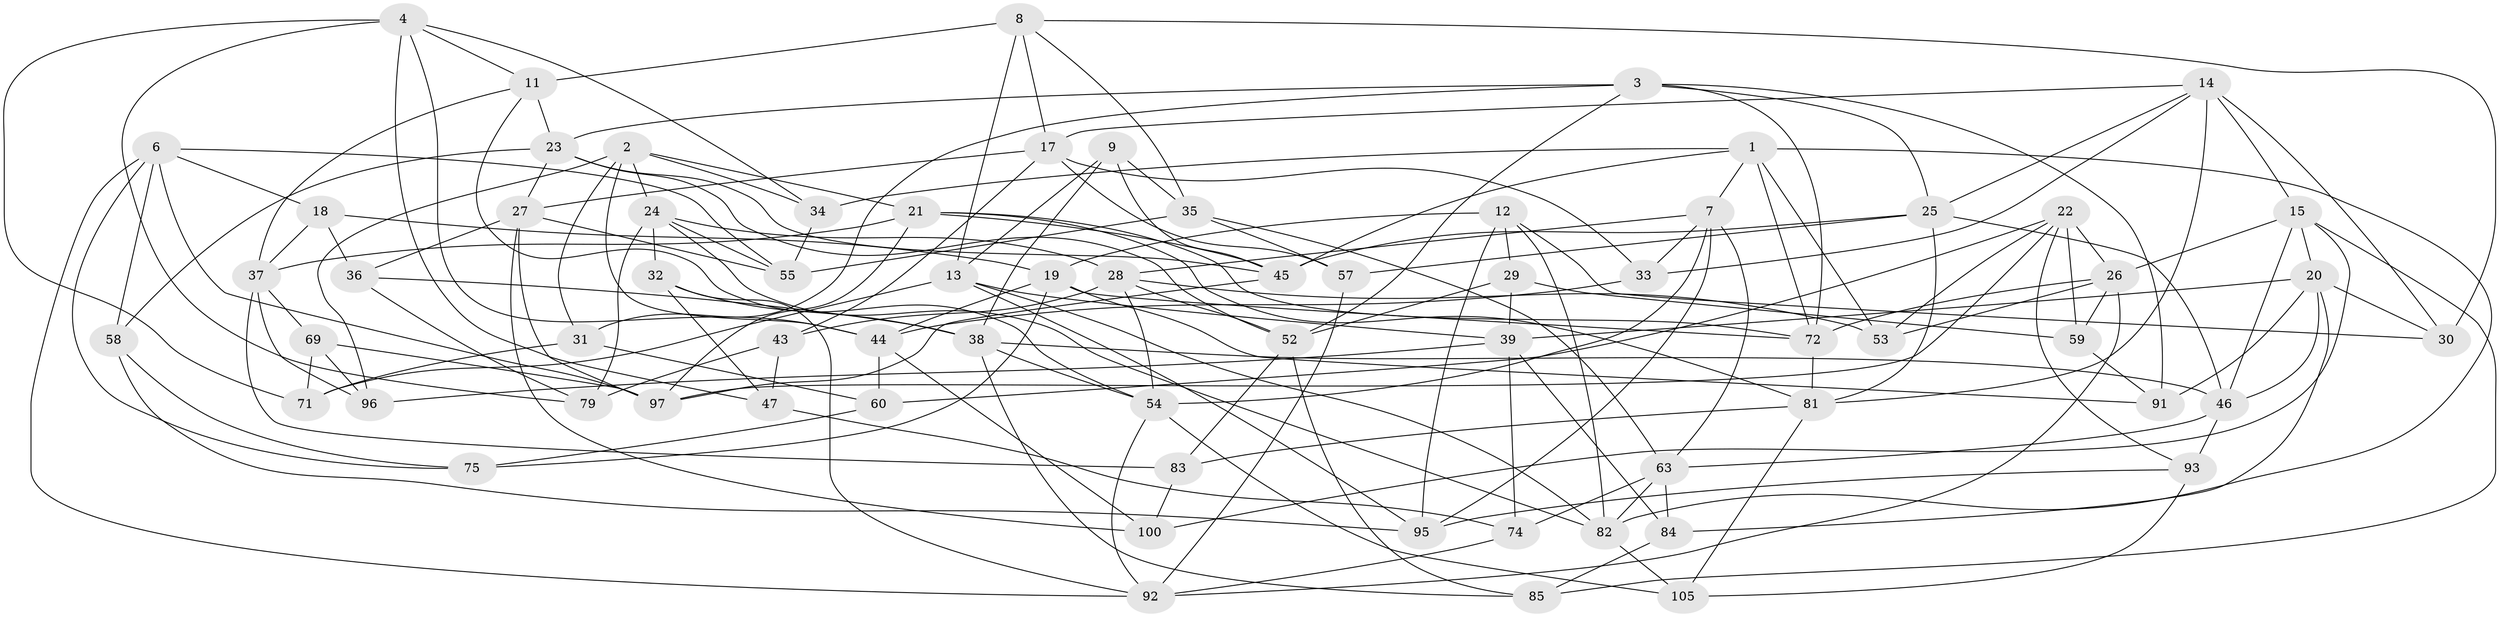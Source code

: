 // Generated by graph-tools (version 1.1) at 2025/24/03/03/25 07:24:24]
// undirected, 69 vertices, 175 edges
graph export_dot {
graph [start="1"]
  node [color=gray90,style=filled];
  1 [super="+5"];
  2 [super="+109"];
  3 [super="+10"];
  4 [super="+40"];
  6 [super="+56"];
  7 [super="+42"];
  8 [super="+62"];
  9;
  11 [super="+66"];
  12 [super="+70"];
  13 [super="+76"];
  14 [super="+89"];
  15 [super="+16"];
  17 [super="+65"];
  18;
  19 [super="+87"];
  20 [super="+51"];
  21 [super="+50"];
  22 [super="+49"];
  23 [super="+108"];
  24 [super="+68"];
  25 [super="+88"];
  26 [super="+103"];
  27 [super="+41"];
  28 [super="+98"];
  29;
  30;
  31;
  32;
  33;
  34;
  35 [super="+90"];
  36;
  37 [super="+94"];
  38 [super="+61"];
  39 [super="+101"];
  43;
  44 [super="+78"];
  45 [super="+80"];
  46 [super="+48"];
  47;
  52 [super="+77"];
  53;
  54 [super="+67"];
  55 [super="+73"];
  57;
  58;
  59;
  60;
  63 [super="+64"];
  69;
  71;
  72 [super="+102"];
  74;
  75;
  79;
  81 [super="+104"];
  82 [super="+86"];
  83;
  84;
  85;
  91;
  92 [super="+99"];
  93;
  95 [super="+106"];
  96;
  97 [super="+107"];
  100;
  105;
  1 -- 82;
  1 -- 34;
  1 -- 7;
  1 -- 72;
  1 -- 45;
  1 -- 53;
  2 -- 96;
  2 -- 31;
  2 -- 34;
  2 -- 44;
  2 -- 24;
  2 -- 21;
  3 -- 72;
  3 -- 91;
  3 -- 52;
  3 -- 31;
  3 -- 23;
  3 -- 25;
  4 -- 34;
  4 -- 47;
  4 -- 11;
  4 -- 79;
  4 -- 44;
  4 -- 71;
  6 -- 18;
  6 -- 55;
  6 -- 75;
  6 -- 97;
  6 -- 58;
  6 -- 92;
  7 -- 95;
  7 -- 28;
  7 -- 33;
  7 -- 63;
  7 -- 54;
  8 -- 11 [weight=2];
  8 -- 35;
  8 -- 13;
  8 -- 30;
  8 -- 17;
  9 -- 35;
  9 -- 13;
  9 -- 38;
  9 -- 45;
  11 -- 54;
  11 -- 23;
  11 -- 37;
  12 -- 95 [weight=2];
  12 -- 19;
  12 -- 29;
  12 -- 30;
  12 -- 82;
  13 -- 71;
  13 -- 39;
  13 -- 95;
  13 -- 82;
  14 -- 30;
  14 -- 17;
  14 -- 81;
  14 -- 25;
  14 -- 15;
  14 -- 33;
  15 -- 46;
  15 -- 85;
  15 -- 100;
  15 -- 26;
  15 -- 20;
  17 -- 33;
  17 -- 57;
  17 -- 27;
  17 -- 43;
  18 -- 36;
  18 -- 37;
  18 -- 19;
  19 -- 75;
  19 -- 91;
  19 -- 72;
  19 -- 44;
  20 -- 91;
  20 -- 30;
  20 -- 39;
  20 -- 84;
  20 -- 46;
  21 -- 37;
  21 -- 97;
  21 -- 81;
  21 -- 45;
  21 -- 72;
  22 -- 60;
  22 -- 93;
  22 -- 97;
  22 -- 59;
  22 -- 53;
  22 -- 26;
  23 -- 52;
  23 -- 27;
  23 -- 58;
  23 -- 45;
  24 -- 82;
  24 -- 28;
  24 -- 32;
  24 -- 79;
  24 -- 55;
  25 -- 81;
  25 -- 57;
  25 -- 45;
  25 -- 46;
  26 -- 92;
  26 -- 53;
  26 -- 59;
  26 -- 72;
  27 -- 55;
  27 -- 36;
  27 -- 97;
  27 -- 100;
  28 -- 53;
  28 -- 43;
  28 -- 54;
  28 -- 52;
  29 -- 52;
  29 -- 59;
  29 -- 39;
  31 -- 71;
  31 -- 60;
  32 -- 47;
  32 -- 92;
  32 -- 38;
  33 -- 44;
  34 -- 55;
  35 -- 57;
  35 -- 55 [weight=2];
  35 -- 63;
  36 -- 79;
  36 -- 38;
  37 -- 83;
  37 -- 96;
  37 -- 69;
  38 -- 85;
  38 -- 46;
  38 -- 54;
  39 -- 74;
  39 -- 84;
  39 -- 96;
  43 -- 79;
  43 -- 47;
  44 -- 60;
  44 -- 100;
  45 -- 97;
  46 -- 93;
  46 -- 63;
  47 -- 74;
  52 -- 85;
  52 -- 83;
  54 -- 105;
  54 -- 92;
  57 -- 92;
  58 -- 75;
  58 -- 95;
  59 -- 91;
  60 -- 75;
  63 -- 84;
  63 -- 74;
  63 -- 82;
  69 -- 96;
  69 -- 71;
  69 -- 97;
  72 -- 81;
  74 -- 92;
  81 -- 83;
  81 -- 105;
  82 -- 105;
  83 -- 100;
  84 -- 85;
  93 -- 105;
  93 -- 95;
}
